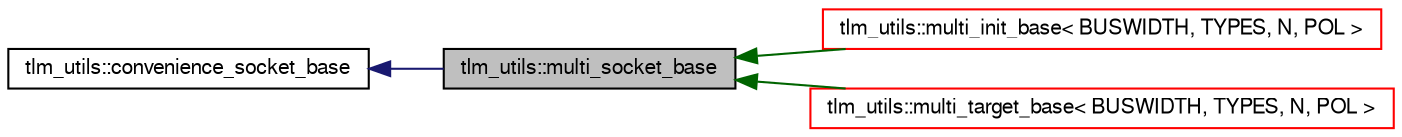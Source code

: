 digraph G
{
  edge [fontname="FreeSans",fontsize="10",labelfontname="FreeSans",labelfontsize="10"];
  node [fontname="FreeSans",fontsize="10",shape=record];
  rankdir=LR;
  Node1 [label="tlm_utils::multi_socket_base",height=0.2,width=0.4,color="black", fillcolor="grey75", style="filled" fontcolor="black"];
  Node2 -> Node1 [dir=back,color="midnightblue",fontsize="10",style="solid",fontname="FreeSans"];
  Node2 [label="tlm_utils::convenience_socket_base",height=0.2,width=0.4,color="black", fillcolor="white", style="filled",URL="$a00004.html"];
  Node1 -> Node3 [dir=back,color="darkgreen",fontsize="10",style="solid",fontname="FreeSans"];
  Node3 [label="tlm_utils::multi_init_base\< BUSWIDTH, TYPES, N, POL \>",height=0.2,width=0.4,color="red", fillcolor="white", style="filled",URL="$a00014.html"];
  Node1 -> Node4 [dir=back,color="darkgreen",fontsize="10",style="solid",fontname="FreeSans"];
  Node4 [label="tlm_utils::multi_target_base\< BUSWIDTH, TYPES, N, POL \>",height=0.2,width=0.4,color="red", fillcolor="white", style="filled",URL="$a00021.html"];
}
